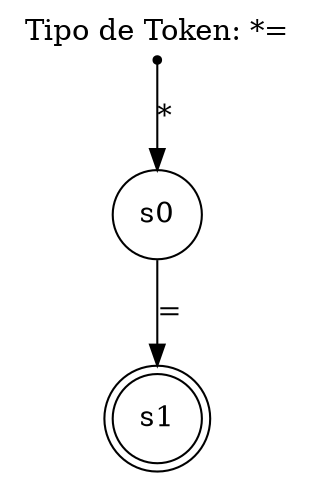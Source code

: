 digraph DFA {
    label="Tipo de Token: *=";
    labelloc="t";
    start [shape=point];
    start -> s0 [label="*"];
    s0 [shape=circle];
    s0 -> s1 [label="="];
    s1 [shape=circle];
    s1 [shape=doublecircle];
}
